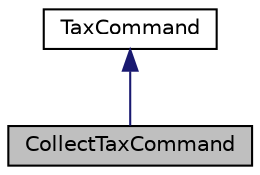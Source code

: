 digraph "CollectTaxCommand"
{
 // LATEX_PDF_SIZE
  edge [fontname="Helvetica",fontsize="10",labelfontname="Helvetica",labelfontsize="10"];
  node [fontname="Helvetica",fontsize="10",shape=record];
  Node1 [label="CollectTaxCommand",height=0.2,width=0.4,color="black", fillcolor="grey75", style="filled", fontcolor="black",tooltip="Command for collecting taxes from a government entity."];
  Node2 -> Node1 [dir="back",color="midnightblue",fontsize="10",style="solid",fontname="Helvetica"];
  Node2 [label="TaxCommand",height=0.2,width=0.4,color="black", fillcolor="white", style="filled",URL="$classTaxCommand.html",tooltip=" "];
}
